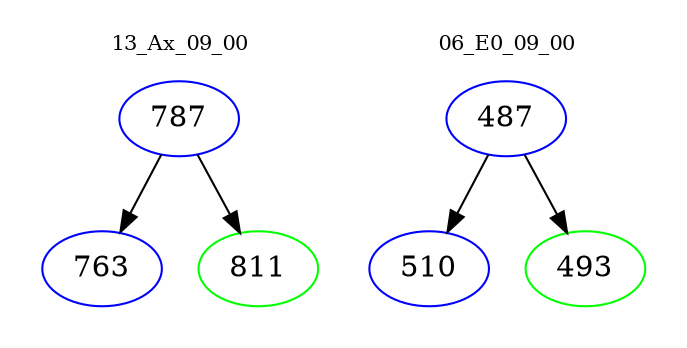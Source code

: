 digraph{
subgraph cluster_0 {
color = white
label = "13_Ax_09_00";
fontsize=10;
T0_787 [label="787", color="blue"]
T0_787 -> T0_763 [color="black"]
T0_763 [label="763", color="blue"]
T0_787 -> T0_811 [color="black"]
T0_811 [label="811", color="green"]
}
subgraph cluster_1 {
color = white
label = "06_E0_09_00";
fontsize=10;
T1_487 [label="487", color="blue"]
T1_487 -> T1_510 [color="black"]
T1_510 [label="510", color="blue"]
T1_487 -> T1_493 [color="black"]
T1_493 [label="493", color="green"]
}
}
